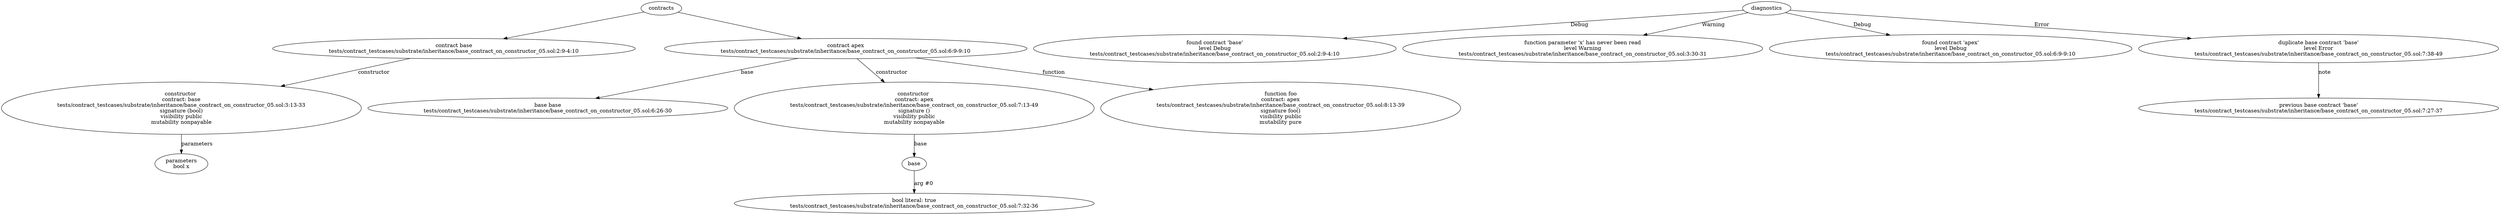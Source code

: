 strict digraph "tests/contract_testcases/substrate/inheritance/base_contract_on_constructor_05.sol" {
	contract [label="contract base\ntests/contract_testcases/substrate/inheritance/base_contract_on_constructor_05.sol:2:9-4:10"]
	node_2 [label="constructor \ncontract: base\ntests/contract_testcases/substrate/inheritance/base_contract_on_constructor_05.sol:3:13-33\nsignature (bool)\nvisibility public\nmutability nonpayable"]
	parameters [label="parameters\nbool x"]
	contract_4 [label="contract apex\ntests/contract_testcases/substrate/inheritance/base_contract_on_constructor_05.sol:6:9-9:10"]
	base [label="base base\ntests/contract_testcases/substrate/inheritance/base_contract_on_constructor_05.sol:6:26-30"]
	node_6 [label="constructor \ncontract: apex\ntests/contract_testcases/substrate/inheritance/base_contract_on_constructor_05.sol:7:13-49\nsignature ()\nvisibility public\nmutability nonpayable"]
	base_7 [label="base"]
	bool_literal [label="bool literal: true\ntests/contract_testcases/substrate/inheritance/base_contract_on_constructor_05.sol:7:32-36"]
	foo [label="function foo\ncontract: apex\ntests/contract_testcases/substrate/inheritance/base_contract_on_constructor_05.sol:8:13-39\nsignature foo()\nvisibility public\nmutability pure"]
	diagnostic [label="found contract 'base'\nlevel Debug\ntests/contract_testcases/substrate/inheritance/base_contract_on_constructor_05.sol:2:9-4:10"]
	diagnostic_12 [label="function parameter 'x' has never been read\nlevel Warning\ntests/contract_testcases/substrate/inheritance/base_contract_on_constructor_05.sol:3:30-31"]
	diagnostic_13 [label="found contract 'apex'\nlevel Debug\ntests/contract_testcases/substrate/inheritance/base_contract_on_constructor_05.sol:6:9-9:10"]
	diagnostic_14 [label="duplicate base contract 'base'\nlevel Error\ntests/contract_testcases/substrate/inheritance/base_contract_on_constructor_05.sol:7:38-49"]
	note [label="previous base contract 'base'\ntests/contract_testcases/substrate/inheritance/base_contract_on_constructor_05.sol:7:27-37"]
	contracts -> contract
	contract -> node_2 [label="constructor"]
	node_2 -> parameters [label="parameters"]
	contracts -> contract_4
	contract_4 -> base [label="base"]
	contract_4 -> node_6 [label="constructor"]
	node_6 -> base_7 [label="base"]
	base_7 -> bool_literal [label="arg #0"]
	contract_4 -> foo [label="function"]
	diagnostics -> diagnostic [label="Debug"]
	diagnostics -> diagnostic_12 [label="Warning"]
	diagnostics -> diagnostic_13 [label="Debug"]
	diagnostics -> diagnostic_14 [label="Error"]
	diagnostic_14 -> note [label="note"]
}
